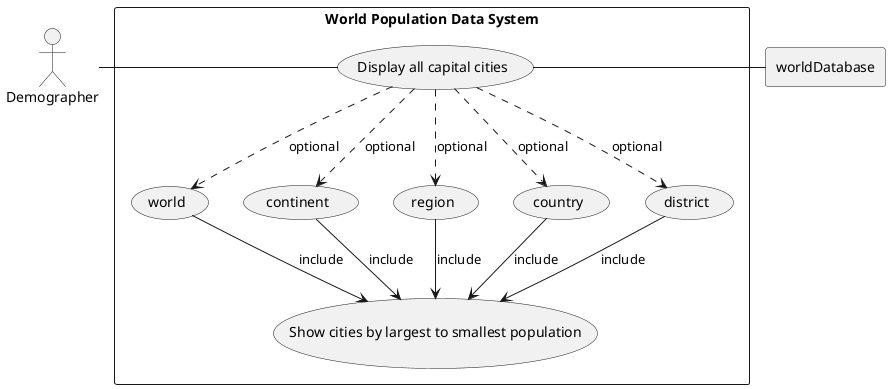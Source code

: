 @startuml
actor AL as "Demographer"

rectangle worldDatabase

rectangle "World Population Data System" {
	usecase UC7 as "Display all capital cities"
	usecase UC7.1 as "world"
	usecase UC7.2 as "continent"
	usecase UC7.3 as "region"
	usecase UC7.4 as "country"
	usecase UC7.5 as "district"

	usecase UCa as "Show cities by largest to smallest population"


AL - UC7
UC7 ..> UC7.1 : optional
    UC7.1 --> UCa : include
UC7 ..> UC7.2 : optional
    UC7.2 --> UCa : include
UC7 ..> UC7.3 : optional
    UC7.3 --> UCa : include
UC7 ..> UC7.4 : optional
    UC7.4 --> UCa : include
UC7 ..> UC7.5 : optional
    UC7.5 --> UCa : include

UC7 - worldDatabase
@enduml
